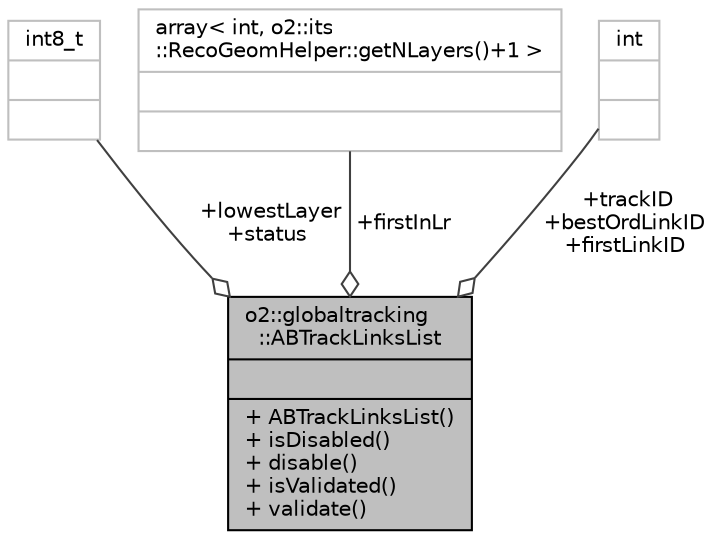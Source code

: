digraph "o2::globaltracking::ABTrackLinksList"
{
 // INTERACTIVE_SVG=YES
  bgcolor="transparent";
  edge [fontname="Helvetica",fontsize="10",labelfontname="Helvetica",labelfontsize="10"];
  node [fontname="Helvetica",fontsize="10",shape=record];
  Node1 [label="{o2::globaltracking\l::ABTrackLinksList\n||+ ABTrackLinksList()\l+ isDisabled()\l+ disable()\l+ isValidated()\l+ validate()\l}",height=0.2,width=0.4,color="black", fillcolor="grey75", style="filled", fontcolor="black"];
  Node2 -> Node1 [color="grey25",fontsize="10",style="solid",label=" +lowestLayer\n+status" ,arrowhead="odiamond",fontname="Helvetica"];
  Node2 [label="{int8_t\n||}",height=0.2,width=0.4,color="grey75"];
  Node3 -> Node1 [color="grey25",fontsize="10",style="solid",label=" +firstInLr" ,arrowhead="odiamond",fontname="Helvetica"];
  Node3 [label="{array\< int, o2::its\l::RecoGeomHelper::getNLayers()+1 \>\n||}",height=0.2,width=0.4,color="grey75"];
  Node4 -> Node1 [color="grey25",fontsize="10",style="solid",label=" +trackID\n+bestOrdLinkID\n+firstLinkID" ,arrowhead="odiamond",fontname="Helvetica"];
  Node4 [label="{int\n||}",height=0.2,width=0.4,color="grey75"];
}
